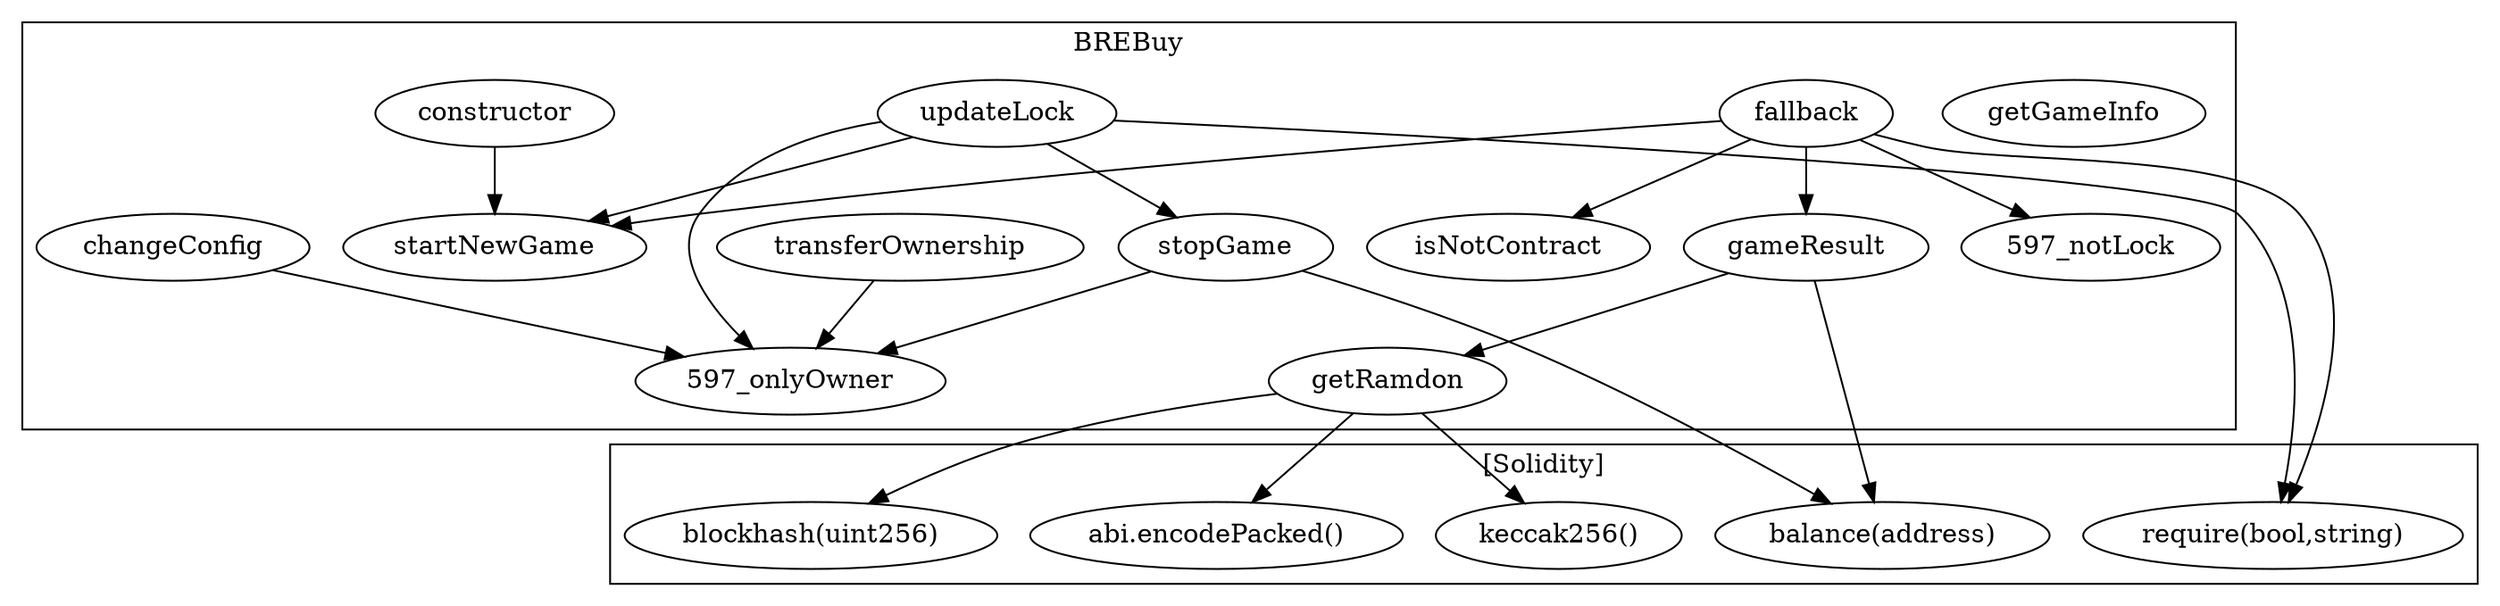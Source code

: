 strict digraph {
subgraph cluster_597_BREBuy {
label = "BREBuy"
"597_changeConfig" [label="changeConfig"]
"597_startNewGame" [label="startNewGame"]
"597_transferOwnership" [label="transferOwnership"]
"597_getGameInfo" [label="getGameInfo"]
"597_fallback" [label="fallback"]
"597_gameResult" [label="gameResult"]
"597_stopGame" [label="stopGame"]
"597_constructor" [label="constructor"]
"597_isNotContract" [label="isNotContract"]
"597_getRamdon" [label="getRamdon"]
"597_updateLock" [label="updateLock"]
"597_gameResult" -> "597_getRamdon"
"597_transferOwnership" -> "597_onlyOwner"
"597_fallback" -> "597_startNewGame"
"597_stopGame" -> "597_onlyOwner"
"597_updateLock" -> "597_startNewGame"
"597_changeConfig" -> "597_onlyOwner"
"597_fallback" -> "597_notLock"
"597_updateLock" -> "597_stopGame"
"597_fallback" -> "597_isNotContract"
"597_updateLock" -> "597_onlyOwner"
"597_fallback" -> "597_gameResult"
"597_constructor" -> "597_startNewGame"
}subgraph cluster_solidity {
label = "[Solidity]"
"abi.encodePacked()" 
"require(bool,string)" 
"balance(address)" 
"blockhash(uint256)" 
"keccak256()" 
"597_updateLock" -> "require(bool,string)"
"597_stopGame" -> "balance(address)"
"597_fallback" -> "require(bool,string)"
"597_getRamdon" -> "blockhash(uint256)"
"597_getRamdon" -> "abi.encodePacked()"
"597_getRamdon" -> "keccak256()"
"597_gameResult" -> "balance(address)"
}
}